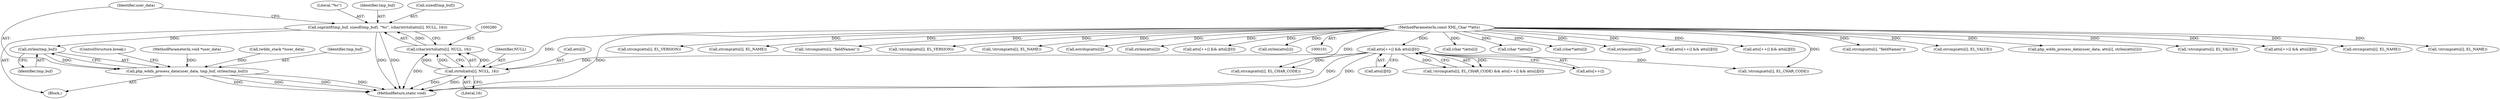 digraph "1_php-src_c4cca4c20e75359c9a13a1f9a36cb7b4e9601d29?w=1@API" {
"1000274" [label="(Call,snprintf(tmp_buf, sizeof(tmp_buf), \"%c\", (char)strtol(atts[i], NULL, 16)))"];
"1000279" [label="(Call,(char)strtol(atts[i], NULL, 16))"];
"1000281" [label="(Call,strtol(atts[i], NULL, 16))"];
"1000262" [label="(Call,atts[++i] && atts[i][0])"];
"1000104" [label="(MethodParameterIn,const XML_Char **atts)"];
"1000290" [label="(Call,strlen(tmp_buf))"];
"1000287" [label="(Call,php_wddx_process_data(user_data, tmp_buf, strlen(tmp_buf)))"];
"1000627" [label="(Call,(char *)atts[i])"];
"1000276" [label="(Call,sizeof(tmp_buf))"];
"1000638" [label="(Call,(char *)atts[i])"];
"1000256" [label="(Call,!strcmp(atts[i], EL_CHAR_CODE))"];
"1000797" [label="(Call,(char*)atts[i])"];
"1000803" [label="(Call,strlen(atts[i]))"];
"1000362" [label="(Call,atts[++i] && atts[i][0])"];
"1000762" [label="(Call,atts[++i] && atts[i][0])"];
"1000263" [label="(Call,atts[++i])"];
"1000262" [label="(Call,atts[++i] && atts[i][0])"];
"1000603" [label="(Call,strcmp(atts[i], \"fieldNames\"))"];
"1000357" [label="(Call,strcmp(atts[i], EL_VALUE))"];
"1000401" [label="(Call,php_wddx_process_data(user_data, atts[i], strlen(atts[i])))"];
"1000274" [label="(Call,snprintf(tmp_buf, sizeof(tmp_buf), \"%c\", (char)strtol(atts[i], NULL, 16)))"];
"1000356" [label="(Call,!strcmp(atts[i], EL_VALUE))"];
"1000278" [label="(Literal,\"%c\")"];
"1000104" [label="(MethodParameterIn,const XML_Char **atts)"];
"1000538" [label="(Call,atts[++i] && atts[i][0])"];
"1000864" [label="(MethodReturn,static void)"];
"1000287" [label="(Call,php_wddx_process_data(user_data, tmp_buf, strlen(tmp_buf)))"];
"1000533" [label="(Call,strcmp(atts[i], EL_NAME))"];
"1000288" [label="(Identifier,user_data)"];
"1000281" [label="(Call,strtol(atts[i], NULL, 16))"];
"1000532" [label="(Call,!strcmp(atts[i], EL_NAME))"];
"1000134" [label="(Call,strcmp(atts[i], EL_VERSION))"];
"1000257" [label="(Call,strcmp(atts[i], EL_CHAR_CODE))"];
"1000279" [label="(Call,(char)strtol(atts[i], NULL, 16))"];
"1000267" [label="(Call,atts[i][0])"];
"1000255" [label="(Call,!strcmp(atts[i], EL_CHAR_CODE) && atts[++i] && atts[i][0])"];
"1000757" [label="(Call,strcmp(atts[i], EL_NAME))"];
"1000292" [label="(ControlStructure,break;)"];
"1000290" [label="(Call,strlen(tmp_buf))"];
"1000272" [label="(Block,)"];
"1000102" [label="(MethodParameterIn,void *user_data)"];
"1000602" [label="(Call,!strcmp(atts[i], \"fieldNames\"))"];
"1000275" [label="(Identifier,tmp_buf)"];
"1000133" [label="(Call,!strcmp(atts[i], EL_VERSION))"];
"1000286" [label="(Literal,16)"];
"1000285" [label="(Identifier,NULL)"];
"1000110" [label="(Call,(wddx_stack *)user_data)"];
"1000756" [label="(Call,!strcmp(atts[i], EL_NAME))"];
"1000291" [label="(Identifier,tmp_buf)"];
"1000282" [label="(Call,atts[i])"];
"1000561" [label="(Call,estrdup(atts[i]))"];
"1000632" [label="(Call,strlen(atts[i]))"];
"1000608" [label="(Call,atts[++i] && atts[i][0])"];
"1000289" [label="(Identifier,tmp_buf)"];
"1000406" [label="(Call,strlen(atts[i]))"];
"1000274" -> "1000272"  [label="AST: "];
"1000274" -> "1000279"  [label="CFG: "];
"1000275" -> "1000274"  [label="AST: "];
"1000276" -> "1000274"  [label="AST: "];
"1000278" -> "1000274"  [label="AST: "];
"1000279" -> "1000274"  [label="AST: "];
"1000288" -> "1000274"  [label="CFG: "];
"1000274" -> "1000864"  [label="DDG: "];
"1000274" -> "1000864"  [label="DDG: "];
"1000279" -> "1000274"  [label="DDG: "];
"1000274" -> "1000290"  [label="DDG: "];
"1000279" -> "1000281"  [label="CFG: "];
"1000280" -> "1000279"  [label="AST: "];
"1000281" -> "1000279"  [label="AST: "];
"1000279" -> "1000864"  [label="DDG: "];
"1000281" -> "1000279"  [label="DDG: "];
"1000281" -> "1000279"  [label="DDG: "];
"1000281" -> "1000279"  [label="DDG: "];
"1000281" -> "1000286"  [label="CFG: "];
"1000282" -> "1000281"  [label="AST: "];
"1000285" -> "1000281"  [label="AST: "];
"1000286" -> "1000281"  [label="AST: "];
"1000281" -> "1000864"  [label="DDG: "];
"1000281" -> "1000864"  [label="DDG: "];
"1000262" -> "1000281"  [label="DDG: "];
"1000104" -> "1000281"  [label="DDG: "];
"1000262" -> "1000255"  [label="AST: "];
"1000262" -> "1000263"  [label="CFG: "];
"1000262" -> "1000267"  [label="CFG: "];
"1000263" -> "1000262"  [label="AST: "];
"1000267" -> "1000262"  [label="AST: "];
"1000255" -> "1000262"  [label="CFG: "];
"1000262" -> "1000864"  [label="DDG: "];
"1000262" -> "1000864"  [label="DDG: "];
"1000262" -> "1000256"  [label="DDG: "];
"1000262" -> "1000257"  [label="DDG: "];
"1000262" -> "1000255"  [label="DDG: "];
"1000262" -> "1000255"  [label="DDG: "];
"1000104" -> "1000262"  [label="DDG: "];
"1000104" -> "1000101"  [label="AST: "];
"1000104" -> "1000864"  [label="DDG: "];
"1000104" -> "1000133"  [label="DDG: "];
"1000104" -> "1000134"  [label="DDG: "];
"1000104" -> "1000256"  [label="DDG: "];
"1000104" -> "1000257"  [label="DDG: "];
"1000104" -> "1000356"  [label="DDG: "];
"1000104" -> "1000357"  [label="DDG: "];
"1000104" -> "1000362"  [label="DDG: "];
"1000104" -> "1000401"  [label="DDG: "];
"1000104" -> "1000406"  [label="DDG: "];
"1000104" -> "1000532"  [label="DDG: "];
"1000104" -> "1000533"  [label="DDG: "];
"1000104" -> "1000538"  [label="DDG: "];
"1000104" -> "1000561"  [label="DDG: "];
"1000104" -> "1000602"  [label="DDG: "];
"1000104" -> "1000603"  [label="DDG: "];
"1000104" -> "1000608"  [label="DDG: "];
"1000104" -> "1000627"  [label="DDG: "];
"1000104" -> "1000632"  [label="DDG: "];
"1000104" -> "1000638"  [label="DDG: "];
"1000104" -> "1000756"  [label="DDG: "];
"1000104" -> "1000757"  [label="DDG: "];
"1000104" -> "1000762"  [label="DDG: "];
"1000104" -> "1000797"  [label="DDG: "];
"1000104" -> "1000803"  [label="DDG: "];
"1000290" -> "1000287"  [label="AST: "];
"1000290" -> "1000291"  [label="CFG: "];
"1000291" -> "1000290"  [label="AST: "];
"1000287" -> "1000290"  [label="CFG: "];
"1000290" -> "1000287"  [label="DDG: "];
"1000287" -> "1000272"  [label="AST: "];
"1000288" -> "1000287"  [label="AST: "];
"1000289" -> "1000287"  [label="AST: "];
"1000292" -> "1000287"  [label="CFG: "];
"1000287" -> "1000864"  [label="DDG: "];
"1000287" -> "1000864"  [label="DDG: "];
"1000287" -> "1000864"  [label="DDG: "];
"1000287" -> "1000864"  [label="DDG: "];
"1000110" -> "1000287"  [label="DDG: "];
"1000102" -> "1000287"  [label="DDG: "];
}
